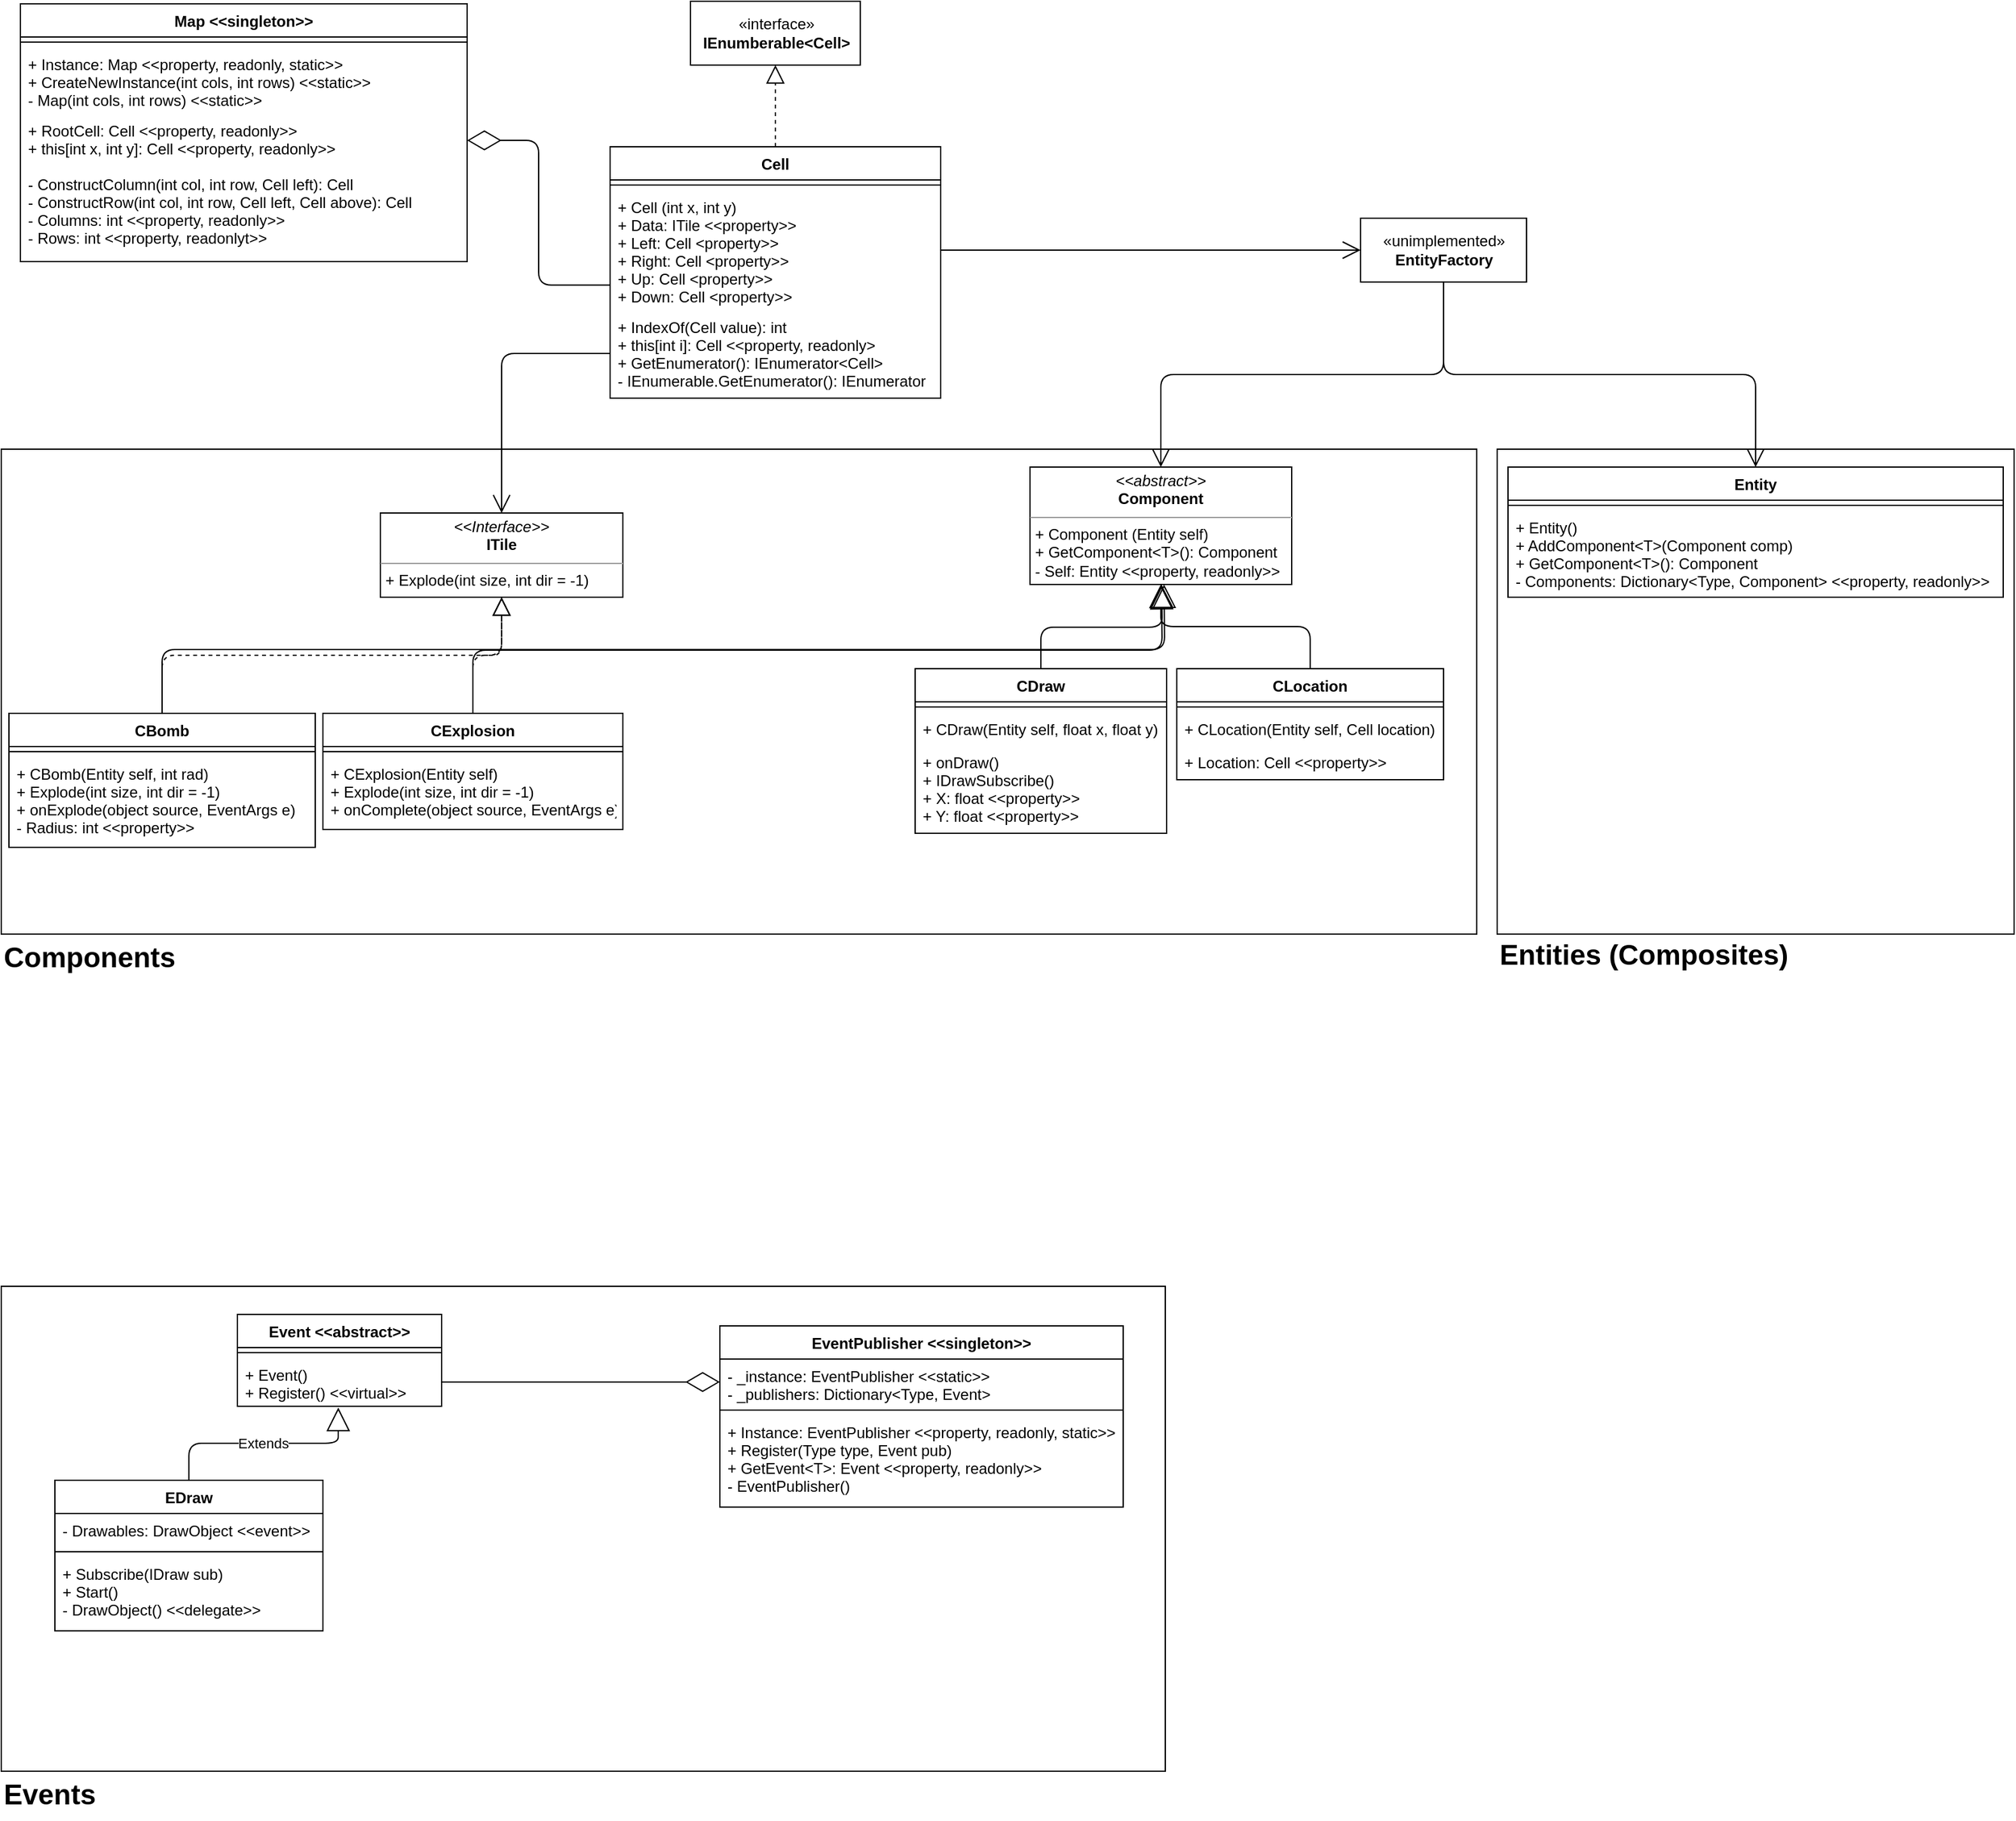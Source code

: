 <mxfile version="14.5.1" type="device"><diagram id="C5RBs43oDa-KdzZeNtuy" name="Page-1"><mxGraphModel dx="1653" dy="724" grid="0" gridSize="10" guides="1" tooltips="1" connect="1" arrows="1" fold="1" page="1" pageScale="1" pageWidth="3300" pageHeight="4681" math="0" shadow="0"><root><mxCell id="WIyWlLk6GJQsqaUBKTNV-0"/><mxCell id="WIyWlLk6GJQsqaUBKTNV-1" parent="WIyWlLk6GJQsqaUBKTNV-0"/><mxCell id="XTQqbxuWLV4xCFqVh-AC-67" value="" style="rounded=0;whiteSpace=wrap;html=1;" parent="WIyWlLk6GJQsqaUBKTNV-1" vertex="1"><mxGeometry x="12" y="1042" width="912" height="380" as="geometry"/></mxCell><mxCell id="XTQqbxuWLV4xCFqVh-AC-40" value="" style="rounded=0;whiteSpace=wrap;html=1;" parent="WIyWlLk6GJQsqaUBKTNV-1" vertex="1"><mxGeometry x="12" y="386" width="1156" height="380" as="geometry"/></mxCell><mxCell id="XTQqbxuWLV4xCFqVh-AC-42" value="" style="rounded=0;whiteSpace=wrap;html=1;" parent="WIyWlLk6GJQsqaUBKTNV-1" vertex="1"><mxGeometry x="1184" y="386" width="405" height="380" as="geometry"/></mxCell><mxCell id="zkfFHV4jXpPFQw0GAbJ--0" value="Cell" style="swimlane;fontStyle=1;align=center;verticalAlign=top;childLayout=stackLayout;horizontal=1;startSize=26;horizontalStack=0;resizeParent=1;resizeLast=0;collapsible=1;marginBottom=0;rounded=0;shadow=0;strokeWidth=1;" parent="WIyWlLk6GJQsqaUBKTNV-1" vertex="1"><mxGeometry x="489" y="149" width="259" height="197" as="geometry"><mxRectangle x="230" y="140" width="160" height="26" as="alternateBounds"/></mxGeometry></mxCell><mxCell id="zkfFHV4jXpPFQw0GAbJ--4" value="" style="line;html=1;strokeWidth=1;align=left;verticalAlign=middle;spacingTop=-1;spacingLeft=3;spacingRight=3;rotatable=0;labelPosition=right;points=[];portConstraint=eastwest;" parent="zkfFHV4jXpPFQw0GAbJ--0" vertex="1"><mxGeometry y="26" width="259" height="8" as="geometry"/></mxCell><mxCell id="XTQqbxuWLV4xCFqVh-AC-19" value="+ Cell (int x, int y)&#10;+ Data: ITile &lt;&lt;property&gt;&gt;&#10;+ Left: Cell &lt;property&gt;&gt;&#10;+ Right: Cell &lt;property&gt;&gt;&#10;+ Up: Cell &lt;property&gt;&gt;&#10;+ Down: Cell &lt;property&gt;&gt;" style="text;strokeColor=none;fillColor=none;align=left;verticalAlign=top;spacingLeft=4;spacingRight=4;overflow=hidden;rotatable=0;points=[[0,0.5],[1,0.5]];portConstraint=eastwest;" parent="zkfFHV4jXpPFQw0GAbJ--0" vertex="1"><mxGeometry y="34" width="259" height="94" as="geometry"/></mxCell><mxCell id="XTQqbxuWLV4xCFqVh-AC-16" value="+ IndexOf(Cell value): int&#10;+ this[int i]: Cell &lt;&lt;property, readonly&gt;&#10;+ GetEnumerator(): IEnumerator&lt;Cell&gt;&#10;- IEnumerable.GetEnumerator(): IEnumerator" style="text;strokeColor=none;fillColor=none;align=left;verticalAlign=top;spacingLeft=4;spacingRight=4;overflow=hidden;rotatable=0;points=[[0,0.5],[1,0.5]];portConstraint=eastwest;" parent="zkfFHV4jXpPFQw0GAbJ--0" vertex="1"><mxGeometry y="128" width="259" height="68" as="geometry"/></mxCell><mxCell id="zkfFHV4jXpPFQw0GAbJ--17" value="Map &lt;&lt;singleton&gt;&gt;" style="swimlane;fontStyle=1;align=center;verticalAlign=top;childLayout=stackLayout;horizontal=1;startSize=26;horizontalStack=0;resizeParent=1;resizeLast=0;collapsible=1;marginBottom=0;rounded=0;shadow=0;strokeWidth=1;" parent="WIyWlLk6GJQsqaUBKTNV-1" vertex="1"><mxGeometry x="27" y="37" width="350" height="202" as="geometry"><mxRectangle x="550" y="140" width="160" height="26" as="alternateBounds"/></mxGeometry></mxCell><mxCell id="zkfFHV4jXpPFQw0GAbJ--23" value="" style="line;html=1;strokeWidth=1;align=left;verticalAlign=middle;spacingTop=-1;spacingLeft=3;spacingRight=3;rotatable=0;labelPosition=right;points=[];portConstraint=eastwest;" parent="zkfFHV4jXpPFQw0GAbJ--17" vertex="1"><mxGeometry y="26" width="350" height="8" as="geometry"/></mxCell><mxCell id="XTQqbxuWLV4xCFqVh-AC-2" value="+ Instance: Map &lt;&lt;property, readonly, static&gt;&gt;&#10;+ CreateNewInstance(int cols, int rows) &lt;&lt;static&gt;&gt;&#10;- Map(int cols, int rows) &lt;&lt;static&gt;&gt;" style="text;strokeColor=none;fillColor=none;align=left;verticalAlign=top;spacingLeft=4;spacingRight=4;overflow=hidden;rotatable=0;points=[[0,0.5],[1,0.5]];portConstraint=eastwest;" parent="zkfFHV4jXpPFQw0GAbJ--17" vertex="1"><mxGeometry y="34" width="350" height="52" as="geometry"/></mxCell><mxCell id="XTQqbxuWLV4xCFqVh-AC-8" value="+ RootCell: Cell &lt;&lt;property, readonly&gt;&gt;&#10;+ this[int x, int y]: Cell &lt;&lt;property, readonly&gt;&gt;" style="text;strokeColor=none;fillColor=none;align=left;verticalAlign=top;spacingLeft=4;spacingRight=4;overflow=hidden;rotatable=0;points=[[0,0.5],[1,0.5]];portConstraint=eastwest;" parent="zkfFHV4jXpPFQw0GAbJ--17" vertex="1"><mxGeometry y="86" width="350" height="42" as="geometry"/></mxCell><mxCell id="XTQqbxuWLV4xCFqVh-AC-4" value="- ConstructColumn(int col, int row, Cell left): Cell&#10;- ConstructRow(int col, int row, Cell left, Cell above): Cell&#10;- Columns: int &lt;&lt;property, readonly&gt;&gt;&#10;- Rows: int &lt;&lt;property, readonlyt&gt;&gt;" style="text;strokeColor=none;fillColor=none;align=left;verticalAlign=top;spacingLeft=4;spacingRight=4;overflow=hidden;rotatable=0;points=[[0,0.5],[1,0.5]];portConstraint=eastwest;" parent="zkfFHV4jXpPFQw0GAbJ--17" vertex="1"><mxGeometry y="128" width="350" height="70" as="geometry"/></mxCell><mxCell id="XTQqbxuWLV4xCFqVh-AC-21" value="«interface»&lt;br&gt;&lt;b&gt;IEnumberable&amp;lt;Cell&amp;gt;&lt;/b&gt;" style="html=1;" parent="WIyWlLk6GJQsqaUBKTNV-1" vertex="1"><mxGeometry x="552" y="35" width="133" height="50" as="geometry"/></mxCell><mxCell id="XTQqbxuWLV4xCFqVh-AC-26" value="" style="endArrow=block;dashed=1;endFill=0;endSize=12;html=1;exitX=0.5;exitY=0;exitDx=0;exitDy=0;entryX=0.5;entryY=1;entryDx=0;entryDy=0;" parent="WIyWlLk6GJQsqaUBKTNV-1" source="zkfFHV4jXpPFQw0GAbJ--0" target="XTQqbxuWLV4xCFqVh-AC-21" edge="1"><mxGeometry width="160" relative="1" as="geometry"><mxPoint x="565" y="114" as="sourcePoint"/><mxPoint x="725" y="114" as="targetPoint"/></mxGeometry></mxCell><mxCell id="XTQqbxuWLV4xCFqVh-AC-32" value="" style="endArrow=diamondThin;endFill=0;endSize=24;html=1;entryX=1;entryY=0.5;entryDx=0;entryDy=0;exitX=0.001;exitY=0.791;exitDx=0;exitDy=0;edgeStyle=orthogonalEdgeStyle;exitPerimeter=0;" parent="WIyWlLk6GJQsqaUBKTNV-1" source="XTQqbxuWLV4xCFqVh-AC-19" target="XTQqbxuWLV4xCFqVh-AC-8" edge="1"><mxGeometry width="160" relative="1" as="geometry"><mxPoint x="489" y="282" as="sourcePoint"/><mxPoint x="380" y="197" as="targetPoint"/></mxGeometry></mxCell><mxCell id="XTQqbxuWLV4xCFqVh-AC-34" value="Entity" style="swimlane;fontStyle=1;align=center;verticalAlign=top;childLayout=stackLayout;horizontal=1;startSize=26;horizontalStack=0;resizeParent=1;resizeParentMax=0;resizeLast=0;collapsible=1;marginBottom=0;" parent="WIyWlLk6GJQsqaUBKTNV-1" vertex="1"><mxGeometry x="1192.5" y="400" width="388" height="102" as="geometry"/></mxCell><mxCell id="XTQqbxuWLV4xCFqVh-AC-36" value="" style="line;strokeWidth=1;fillColor=none;align=left;verticalAlign=middle;spacingTop=-1;spacingLeft=3;spacingRight=3;rotatable=0;labelPosition=right;points=[];portConstraint=eastwest;" parent="XTQqbxuWLV4xCFqVh-AC-34" vertex="1"><mxGeometry y="26" width="388" height="8" as="geometry"/></mxCell><mxCell id="XTQqbxuWLV4xCFqVh-AC-37" value="+ Entity()&#10;+ AddComponent&lt;T&gt;(Component comp)&#10;+ GetComponent&lt;T&gt;(): Component&#10;- Components: Dictionary&lt;Type, Component&gt; &lt;&lt;property, readonly&gt;&gt;" style="text;strokeColor=none;fillColor=none;align=left;verticalAlign=top;spacingLeft=4;spacingRight=4;overflow=hidden;rotatable=0;points=[[0,0.5],[1,0.5]];portConstraint=eastwest;" parent="XTQqbxuWLV4xCFqVh-AC-34" vertex="1"><mxGeometry y="34" width="388" height="68" as="geometry"/></mxCell><mxCell id="XTQqbxuWLV4xCFqVh-AC-39" value="&lt;p style=&quot;margin: 0px ; margin-top: 4px ; text-align: center&quot;&gt;&lt;i&gt;&amp;lt;&amp;lt;abstract&amp;gt;&amp;gt;&lt;/i&gt;&lt;br&gt;&lt;b&gt;Component&lt;/b&gt;&lt;/p&gt;&lt;hr size=&quot;1&quot;&gt;&lt;p style=&quot;margin: 0px ; margin-left: 4px&quot;&gt;+ Component (Entity self)&lt;/p&gt;&lt;p style=&quot;margin: 0px ; margin-left: 4px&quot;&gt;+ GetComponent&amp;lt;T&amp;gt;(): Component&lt;/p&gt;&lt;p style=&quot;margin: 0px ; margin-left: 4px&quot;&gt;- Self: Entity &amp;lt;&amp;lt;property, readonly&amp;gt;&amp;gt;&lt;/p&gt;" style="verticalAlign=top;align=left;overflow=fill;fontSize=12;fontFamily=Helvetica;html=1;" parent="WIyWlLk6GJQsqaUBKTNV-1" vertex="1"><mxGeometry x="818" y="400" width="205" height="92" as="geometry"/></mxCell><mxCell id="XTQqbxuWLV4xCFqVh-AC-44" value="&lt;b&gt;&lt;font style=&quot;font-size: 22px&quot;&gt;Components&lt;/font&gt;&lt;/b&gt;" style="text;html=1;strokeColor=none;fillColor=none;align=left;verticalAlign=middle;whiteSpace=wrap;rounded=0;" parent="WIyWlLk6GJQsqaUBKTNV-1" vertex="1"><mxGeometry x="12" y="766" width="176" height="38" as="geometry"/></mxCell><mxCell id="XTQqbxuWLV4xCFqVh-AC-45" value="&lt;b&gt;&lt;font style=&quot;font-size: 22px&quot;&gt;Entities (Composites)&lt;/font&gt;&lt;/b&gt;" style="text;html=1;strokeColor=none;fillColor=none;align=left;verticalAlign=middle;whiteSpace=wrap;rounded=0;" parent="WIyWlLk6GJQsqaUBKTNV-1" vertex="1"><mxGeometry x="1184" y="764" width="260" height="38" as="geometry"/></mxCell><mxCell id="XTQqbxuWLV4xCFqVh-AC-49" value="&lt;p style=&quot;margin: 0px ; margin-top: 4px ; text-align: center&quot;&gt;&lt;i&gt;&amp;lt;&amp;lt;Interface&amp;gt;&amp;gt;&lt;/i&gt;&lt;br&gt;&lt;b&gt;ITile&lt;/b&gt;&lt;/p&gt;&lt;hr size=&quot;1&quot;&gt;&lt;p style=&quot;margin: 0px ; margin-left: 4px&quot;&gt;+ Explode(int size, int dir = -1)&lt;/p&gt;" style="verticalAlign=top;align=left;overflow=fill;fontSize=12;fontFamily=Helvetica;html=1;" parent="WIyWlLk6GJQsqaUBKTNV-1" vertex="1"><mxGeometry x="309" y="436" width="190" height="66" as="geometry"/></mxCell><mxCell id="XTQqbxuWLV4xCFqVh-AC-51" value="" style="endArrow=open;endFill=1;endSize=12;html=1;strokeWidth=1;entryX=0.5;entryY=0;entryDx=0;entryDy=0;edgeStyle=orthogonalEdgeStyle;" parent="WIyWlLk6GJQsqaUBKTNV-1" source="XTQqbxuWLV4xCFqVh-AC-16" target="XTQqbxuWLV4xCFqVh-AC-49" edge="1"><mxGeometry width="160" relative="1" as="geometry"><mxPoint x="303" y="359" as="sourcePoint"/><mxPoint x="463" y="359" as="targetPoint"/></mxGeometry></mxCell><mxCell id="XTQqbxuWLV4xCFqVh-AC-53" value="CDraw" style="swimlane;fontStyle=1;align=center;verticalAlign=top;childLayout=stackLayout;horizontal=1;startSize=26;horizontalStack=0;resizeParent=1;resizeParentMax=0;resizeLast=0;collapsible=1;marginBottom=0;" parent="WIyWlLk6GJQsqaUBKTNV-1" vertex="1"><mxGeometry x="728" y="558" width="197" height="129" as="geometry"/></mxCell><mxCell id="XTQqbxuWLV4xCFqVh-AC-55" value="" style="line;strokeWidth=1;fillColor=none;align=left;verticalAlign=middle;spacingTop=-1;spacingLeft=3;spacingRight=3;rotatable=0;labelPosition=right;points=[];portConstraint=eastwest;" parent="XTQqbxuWLV4xCFqVh-AC-53" vertex="1"><mxGeometry y="26" width="197" height="8" as="geometry"/></mxCell><mxCell id="XTQqbxuWLV4xCFqVh-AC-56" value="+ CDraw(Entity self, float x, float y)" style="text;strokeColor=none;fillColor=none;align=left;verticalAlign=top;spacingLeft=4;spacingRight=4;overflow=hidden;rotatable=0;points=[[0,0.5],[1,0.5]];portConstraint=eastwest;" parent="XTQqbxuWLV4xCFqVh-AC-53" vertex="1"><mxGeometry y="34" width="197" height="26" as="geometry"/></mxCell><mxCell id="XTQqbxuWLV4xCFqVh-AC-57" value="+ onDraw()&#10;+ IDrawSubscribe()&#10;+ X: float &lt;&lt;property&gt;&gt;&#10;+ Y: float &lt;&lt;property&gt;&gt;" style="text;strokeColor=none;fillColor=none;align=left;verticalAlign=top;spacingLeft=4;spacingRight=4;overflow=hidden;rotatable=0;points=[[0,0.5],[1,0.5]];portConstraint=eastwest;" parent="XTQqbxuWLV4xCFqVh-AC-53" vertex="1"><mxGeometry y="60" width="197" height="69" as="geometry"/></mxCell><mxCell id="XTQqbxuWLV4xCFqVh-AC-59" value="Event &lt;&lt;abstract&gt;&gt;" style="swimlane;fontStyle=1;align=center;verticalAlign=top;childLayout=stackLayout;horizontal=1;startSize=26;horizontalStack=0;resizeParent=1;resizeParentMax=0;resizeLast=0;collapsible=1;marginBottom=0;" parent="WIyWlLk6GJQsqaUBKTNV-1" vertex="1"><mxGeometry x="197" y="1064" width="160" height="72" as="geometry"/></mxCell><mxCell id="XTQqbxuWLV4xCFqVh-AC-61" value="" style="line;strokeWidth=1;fillColor=none;align=left;verticalAlign=middle;spacingTop=-1;spacingLeft=3;spacingRight=3;rotatable=0;labelPosition=right;points=[];portConstraint=eastwest;" parent="XTQqbxuWLV4xCFqVh-AC-59" vertex="1"><mxGeometry y="26" width="160" height="8" as="geometry"/></mxCell><mxCell id="XTQqbxuWLV4xCFqVh-AC-62" value="+ Event()&#10;+ Register() &lt;&lt;virtual&gt;&gt;" style="text;strokeColor=none;fillColor=none;align=left;verticalAlign=top;spacingLeft=4;spacingRight=4;overflow=hidden;rotatable=0;points=[[0,0.5],[1,0.5]];portConstraint=eastwest;" parent="XTQqbxuWLV4xCFqVh-AC-59" vertex="1"><mxGeometry y="34" width="160" height="38" as="geometry"/></mxCell><mxCell id="XTQqbxuWLV4xCFqVh-AC-63" value="EDraw" style="swimlane;fontStyle=1;align=center;verticalAlign=top;childLayout=stackLayout;horizontal=1;startSize=26;horizontalStack=0;resizeParent=1;resizeParentMax=0;resizeLast=0;collapsible=1;marginBottom=0;" parent="WIyWlLk6GJQsqaUBKTNV-1" vertex="1"><mxGeometry x="54" y="1194" width="210" height="118" as="geometry"/></mxCell><mxCell id="XTQqbxuWLV4xCFqVh-AC-64" value="- Drawables: DrawObject &lt;&lt;event&gt;&gt;" style="text;strokeColor=none;fillColor=none;align=left;verticalAlign=top;spacingLeft=4;spacingRight=4;overflow=hidden;rotatable=0;points=[[0,0.5],[1,0.5]];portConstraint=eastwest;" parent="XTQqbxuWLV4xCFqVh-AC-63" vertex="1"><mxGeometry y="26" width="210" height="26" as="geometry"/></mxCell><mxCell id="XTQqbxuWLV4xCFqVh-AC-65" value="" style="line;strokeWidth=1;fillColor=none;align=left;verticalAlign=middle;spacingTop=-1;spacingLeft=3;spacingRight=3;rotatable=0;labelPosition=right;points=[];portConstraint=eastwest;" parent="XTQqbxuWLV4xCFqVh-AC-63" vertex="1"><mxGeometry y="52" width="210" height="8" as="geometry"/></mxCell><mxCell id="XTQqbxuWLV4xCFqVh-AC-66" value="+ Subscribe(IDraw sub)&#10;+ Start()&#10;- DrawObject() &lt;&lt;delegate&gt;&gt;" style="text;strokeColor=none;fillColor=none;align=left;verticalAlign=top;spacingLeft=4;spacingRight=4;overflow=hidden;rotatable=0;points=[[0,0.5],[1,0.5]];portConstraint=eastwest;" parent="XTQqbxuWLV4xCFqVh-AC-63" vertex="1"><mxGeometry y="60" width="210" height="58" as="geometry"/></mxCell><mxCell id="XTQqbxuWLV4xCFqVh-AC-68" value="Extends" style="endArrow=block;endSize=16;endFill=0;html=1;strokeWidth=1;exitX=0.5;exitY=0;exitDx=0;exitDy=0;edgeStyle=orthogonalEdgeStyle;entryX=0.494;entryY=1.026;entryDx=0;entryDy=0;entryPerimeter=0;" parent="WIyWlLk6GJQsqaUBKTNV-1" source="XTQqbxuWLV4xCFqVh-AC-63" target="XTQqbxuWLV4xCFqVh-AC-62" edge="1"><mxGeometry width="160" relative="1" as="geometry"><mxPoint x="665" y="1512" as="sourcePoint"/><mxPoint x="825" y="1512" as="targetPoint"/></mxGeometry></mxCell><mxCell id="XTQqbxuWLV4xCFqVh-AC-70" value="&lt;b&gt;&lt;font style=&quot;font-size: 22px&quot;&gt;Events&lt;/font&gt;&lt;/b&gt;" style="text;html=1;strokeColor=none;fillColor=none;align=left;verticalAlign=middle;whiteSpace=wrap;rounded=0;" parent="WIyWlLk6GJQsqaUBKTNV-1" vertex="1"><mxGeometry x="12" y="1422" width="176" height="38" as="geometry"/></mxCell><mxCell id="XTQqbxuWLV4xCFqVh-AC-72" value="" style="endArrow=open;endFill=1;endSize=12;html=1;strokeWidth=1;exitX=0.5;exitY=1;exitDx=0;exitDy=0;edgeStyle=orthogonalEdgeStyle;entryX=0.5;entryY=0;entryDx=0;entryDy=0;" parent="WIyWlLk6GJQsqaUBKTNV-1" source="XTQqbxuWLV4xCFqVh-AC-77" target="XTQqbxuWLV4xCFqVh-AC-39" edge="1"><mxGeometry width="160" relative="1" as="geometry"><mxPoint x="1119" y="255" as="sourcePoint"/><mxPoint x="1311" y="317" as="targetPoint"/></mxGeometry></mxCell><mxCell id="XTQqbxuWLV4xCFqVh-AC-74" value="" style="endArrow=open;endFill=1;endSize=12;html=1;strokeWidth=1;edgeStyle=orthogonalEdgeStyle;entryX=0.5;entryY=0;entryDx=0;entryDy=0;exitX=0.5;exitY=1;exitDx=0;exitDy=0;" parent="WIyWlLk6GJQsqaUBKTNV-1" source="XTQqbxuWLV4xCFqVh-AC-77" target="XTQqbxuWLV4xCFqVh-AC-34" edge="1"><mxGeometry width="160" relative="1" as="geometry"><mxPoint x="1119" y="255" as="sourcePoint"/><mxPoint x="1391" y="443" as="targetPoint"/></mxGeometry></mxCell><mxCell id="XTQqbxuWLV4xCFqVh-AC-75" value="" style="endArrow=open;endFill=1;endSize=12;html=1;strokeWidth=1;edgeStyle=orthogonalEdgeStyle;entryX=0;entryY=0.5;entryDx=0;entryDy=0;exitX=1;exitY=0.5;exitDx=0;exitDy=0;" parent="WIyWlLk6GJQsqaUBKTNV-1" source="XTQqbxuWLV4xCFqVh-AC-19" target="XTQqbxuWLV4xCFqVh-AC-77" edge="1"><mxGeometry width="160" relative="1" as="geometry"><mxPoint x="1129" y="71" as="sourcePoint"/><mxPoint x="1064" y="230" as="targetPoint"/></mxGeometry></mxCell><mxCell id="XTQqbxuWLV4xCFqVh-AC-77" value="«unimplemented»&lt;br&gt;&lt;b&gt;EntityFactory&lt;/b&gt;" style="html=1;" parent="WIyWlLk6GJQsqaUBKTNV-1" vertex="1"><mxGeometry x="1077" y="205" width="130" height="50" as="geometry"/></mxCell><mxCell id="XTQqbxuWLV4xCFqVh-AC-78" value="EventPublisher &lt;&lt;singleton&gt;&gt;" style="swimlane;fontStyle=1;align=center;verticalAlign=top;childLayout=stackLayout;horizontal=1;startSize=26;horizontalStack=0;resizeParent=1;resizeParentMax=0;resizeLast=0;collapsible=1;marginBottom=0;" parent="WIyWlLk6GJQsqaUBKTNV-1" vertex="1"><mxGeometry x="575" y="1073" width="316" height="142" as="geometry"/></mxCell><mxCell id="XTQqbxuWLV4xCFqVh-AC-79" value="- _instance: EventPublisher &lt;&lt;static&gt;&gt;&#10;- _publishers: Dictionary&lt;Type, Event&gt;" style="text;strokeColor=none;fillColor=none;align=left;verticalAlign=top;spacingLeft=4;spacingRight=4;overflow=hidden;rotatable=0;points=[[0,0.5],[1,0.5]];portConstraint=eastwest;" parent="XTQqbxuWLV4xCFqVh-AC-78" vertex="1"><mxGeometry y="26" width="316" height="36" as="geometry"/></mxCell><mxCell id="XTQqbxuWLV4xCFqVh-AC-80" value="" style="line;strokeWidth=1;fillColor=none;align=left;verticalAlign=middle;spacingTop=-1;spacingLeft=3;spacingRight=3;rotatable=0;labelPosition=right;points=[];portConstraint=eastwest;" parent="XTQqbxuWLV4xCFqVh-AC-78" vertex="1"><mxGeometry y="62" width="316" height="8" as="geometry"/></mxCell><mxCell id="XTQqbxuWLV4xCFqVh-AC-81" value="+ Instance: EventPublisher &lt;&lt;property, readonly, static&gt;&gt;&#10;+ Register(Type type, Event pub)&#10;+ GetEvent&lt;T&gt;: Event &lt;&lt;property, readonly&gt;&gt;&#10;- EventPublisher()" style="text;strokeColor=none;fillColor=none;align=left;verticalAlign=top;spacingLeft=4;spacingRight=4;overflow=hidden;rotatable=0;points=[[0,0.5],[1,0.5]];portConstraint=eastwest;" parent="XTQqbxuWLV4xCFqVh-AC-78" vertex="1"><mxGeometry y="70" width="316" height="72" as="geometry"/></mxCell><mxCell id="XTQqbxuWLV4xCFqVh-AC-82" value="" style="endArrow=diamondThin;endFill=0;endSize=24;html=1;entryX=0;entryY=0.5;entryDx=0;entryDy=0;exitX=1;exitY=0.5;exitDx=0;exitDy=0;edgeStyle=orthogonalEdgeStyle;" parent="WIyWlLk6GJQsqaUBKTNV-1" source="XTQqbxuWLV4xCFqVh-AC-62" target="XTQqbxuWLV4xCFqVh-AC-79" edge="1"><mxGeometry width="160" relative="1" as="geometry"><mxPoint x="481" y="1102" as="sourcePoint"/><mxPoint x="652" y="1155" as="targetPoint"/></mxGeometry></mxCell><mxCell id="XTQqbxuWLV4xCFqVh-AC-83" value="CBomb" style="swimlane;fontStyle=1;align=center;verticalAlign=top;childLayout=stackLayout;horizontal=1;startSize=26;horizontalStack=0;resizeParent=1;resizeParentMax=0;resizeLast=0;collapsible=1;marginBottom=0;" parent="WIyWlLk6GJQsqaUBKTNV-1" vertex="1"><mxGeometry x="18" y="593" width="240" height="105" as="geometry"><mxRectangle x="740" y="578" width="61" height="26" as="alternateBounds"/></mxGeometry></mxCell><mxCell id="XTQqbxuWLV4xCFqVh-AC-85" value="" style="line;strokeWidth=1;fillColor=none;align=left;verticalAlign=middle;spacingTop=-1;spacingLeft=3;spacingRight=3;rotatable=0;labelPosition=right;points=[];portConstraint=eastwest;" parent="XTQqbxuWLV4xCFqVh-AC-83" vertex="1"><mxGeometry y="26" width="240" height="8" as="geometry"/></mxCell><mxCell id="XTQqbxuWLV4xCFqVh-AC-86" value="+ CBomb(Entity self, int rad)&#10;+ Explode(int size, int dir = -1)&#10;+ onExplode(object source, EventArgs e)&#10;- Radius: int &lt;&lt;property&gt;&gt;" style="text;strokeColor=none;fillColor=none;align=left;verticalAlign=top;spacingLeft=4;spacingRight=4;overflow=hidden;rotatable=0;points=[[0,0.5],[1,0.5]];portConstraint=eastwest;" parent="XTQqbxuWLV4xCFqVh-AC-83" vertex="1"><mxGeometry y="34" width="240" height="71" as="geometry"/></mxCell><mxCell id="XTQqbxuWLV4xCFqVh-AC-90" value="CLocation" style="swimlane;fontStyle=1;align=center;verticalAlign=top;childLayout=stackLayout;horizontal=1;startSize=26;horizontalStack=0;resizeParent=1;resizeParentMax=0;resizeLast=0;collapsible=1;marginBottom=0;" parent="WIyWlLk6GJQsqaUBKTNV-1" vertex="1"><mxGeometry x="933" y="558" width="209" height="87" as="geometry"/></mxCell><mxCell id="XTQqbxuWLV4xCFqVh-AC-91" value="" style="line;strokeWidth=1;fillColor=none;align=left;verticalAlign=middle;spacingTop=-1;spacingLeft=3;spacingRight=3;rotatable=0;labelPosition=right;points=[];portConstraint=eastwest;" parent="XTQqbxuWLV4xCFqVh-AC-90" vertex="1"><mxGeometry y="26" width="209" height="8" as="geometry"/></mxCell><mxCell id="XTQqbxuWLV4xCFqVh-AC-92" value="+ CLocation(Entity self, Cell location)" style="text;strokeColor=none;fillColor=none;align=left;verticalAlign=top;spacingLeft=4;spacingRight=4;overflow=hidden;rotatable=0;points=[[0,0.5],[1,0.5]];portConstraint=eastwest;" parent="XTQqbxuWLV4xCFqVh-AC-90" vertex="1"><mxGeometry y="34" width="209" height="26" as="geometry"/></mxCell><mxCell id="XTQqbxuWLV4xCFqVh-AC-93" value="+ Location: Cell &lt;&lt;property&gt;&gt;" style="text;strokeColor=none;fillColor=none;align=left;verticalAlign=top;spacingLeft=4;spacingRight=4;overflow=hidden;rotatable=0;points=[[0,0.5],[1,0.5]];portConstraint=eastwest;" parent="XTQqbxuWLV4xCFqVh-AC-90" vertex="1"><mxGeometry y="60" width="209" height="27" as="geometry"/></mxCell><mxCell id="XTQqbxuWLV4xCFqVh-AC-96" value="CExplosion" style="swimlane;fontStyle=1;align=center;verticalAlign=top;childLayout=stackLayout;horizontal=1;startSize=26;horizontalStack=0;resizeParent=1;resizeParentMax=0;resizeLast=0;collapsible=1;marginBottom=0;" parent="WIyWlLk6GJQsqaUBKTNV-1" vertex="1"><mxGeometry x="264" y="593" width="235" height="91" as="geometry"/></mxCell><mxCell id="XTQqbxuWLV4xCFqVh-AC-98" value="" style="line;strokeWidth=1;fillColor=none;align=left;verticalAlign=middle;spacingTop=-1;spacingLeft=3;spacingRight=3;rotatable=0;labelPosition=right;points=[];portConstraint=eastwest;" parent="XTQqbxuWLV4xCFqVh-AC-96" vertex="1"><mxGeometry y="26" width="235" height="8" as="geometry"/></mxCell><mxCell id="XTQqbxuWLV4xCFqVh-AC-99" value="+ CExplosion(Entity self)&#10;+ Explode(int size, int dir = -1)&#10;+ onComplete(object source, EventArgs e)" style="text;strokeColor=none;fillColor=none;align=left;verticalAlign=top;spacingLeft=4;spacingRight=4;overflow=hidden;rotatable=0;points=[[0,0.5],[1,0.5]];portConstraint=eastwest;" parent="XTQqbxuWLV4xCFqVh-AC-96" vertex="1"><mxGeometry y="34" width="235" height="57" as="geometry"/></mxCell><mxCell id="qhOPLZFvICgOTCKbL21v-0" value="" style="endArrow=block;endSize=16;endFill=0;html=1;exitX=0.5;exitY=0;exitDx=0;exitDy=0;entryX=0.5;entryY=1;entryDx=0;entryDy=0;edgeStyle=orthogonalEdgeStyle;" edge="1" parent="WIyWlLk6GJQsqaUBKTNV-1" source="XTQqbxuWLV4xCFqVh-AC-90" target="XTQqbxuWLV4xCFqVh-AC-39"><mxGeometry width="160" relative="1" as="geometry"><mxPoint x="807" y="514" as="sourcePoint"/><mxPoint x="967" y="514" as="targetPoint"/></mxGeometry></mxCell><mxCell id="qhOPLZFvICgOTCKbL21v-4" value="" style="endArrow=block;endSize=16;endFill=0;html=1;exitX=0.5;exitY=0;exitDx=0;exitDy=0;edgeStyle=orthogonalEdgeStyle;" edge="1" parent="WIyWlLk6GJQsqaUBKTNV-1" source="XTQqbxuWLV4xCFqVh-AC-53"><mxGeometry width="160" relative="1" as="geometry"><mxPoint x="802" y="515" as="sourcePoint"/><mxPoint x="921" y="492" as="targetPoint"/></mxGeometry></mxCell><mxCell id="qhOPLZFvICgOTCKbL21v-5" value="" style="endArrow=block;endSize=16;endFill=0;html=1;exitX=0.5;exitY=0;exitDx=0;exitDy=0;edgeStyle=orthogonalEdgeStyle;" edge="1" parent="WIyWlLk6GJQsqaUBKTNV-1" source="XTQqbxuWLV4xCFqVh-AC-96"><mxGeometry width="160" relative="1" as="geometry"><mxPoint x="646" y="494" as="sourcePoint"/><mxPoint x="921" y="493" as="targetPoint"/></mxGeometry></mxCell><mxCell id="qhOPLZFvICgOTCKbL21v-6" value="" style="endArrow=block;endSize=16;endFill=0;html=1;exitX=0.5;exitY=0;exitDx=0;exitDy=0;edgeStyle=orthogonalEdgeStyle;" edge="1" parent="WIyWlLk6GJQsqaUBKTNV-1" source="XTQqbxuWLV4xCFqVh-AC-83"><mxGeometry width="160" relative="1" as="geometry"><mxPoint x="697" y="491.93" as="sourcePoint"/><mxPoint x="923" y="492" as="targetPoint"/></mxGeometry></mxCell><mxCell id="qhOPLZFvICgOTCKbL21v-7" value="" style="endArrow=block;dashed=1;endFill=0;endSize=12;html=1;edgeStyle=orthogonalEdgeStyle;entryX=0.5;entryY=1;entryDx=0;entryDy=0;exitX=0.5;exitY=0;exitDx=0;exitDy=0;" edge="1" parent="WIyWlLk6GJQsqaUBKTNV-1" source="XTQqbxuWLV4xCFqVh-AC-96" target="XTQqbxuWLV4xCFqVh-AC-49"><mxGeometry width="160" relative="1" as="geometry"><mxPoint x="307" y="721" as="sourcePoint"/><mxPoint x="467" y="721" as="targetPoint"/></mxGeometry></mxCell><mxCell id="qhOPLZFvICgOTCKbL21v-15" value="" style="endArrow=block;dashed=1;endFill=0;endSize=12;html=1;edgeStyle=orthogonalEdgeStyle;exitX=0.5;exitY=0;exitDx=0;exitDy=0;entryX=0.5;entryY=1;entryDx=0;entryDy=0;" edge="1" parent="WIyWlLk6GJQsqaUBKTNV-1" source="XTQqbxuWLV4xCFqVh-AC-83" target="XTQqbxuWLV4xCFqVh-AC-49"><mxGeometry width="160" relative="1" as="geometry"><mxPoint x="68" y="460" as="sourcePoint"/><mxPoint x="228" y="460" as="targetPoint"/></mxGeometry></mxCell></root></mxGraphModel></diagram></mxfile>